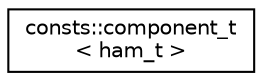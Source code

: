 digraph "Graphical Class Hierarchy"
{
  edge [fontname="Helvetica",fontsize="10",labelfontname="Helvetica",labelfontsize="10"];
  node [fontname="Helvetica",fontsize="10",shape=record];
  rankdir="LR";
  Node1 [label="consts::component_t\l\< ham_t \>",height=0.2,width=0.4,color="black", fillcolor="white", style="filled",URL="$structconsts_1_1component__t.html"];
}
